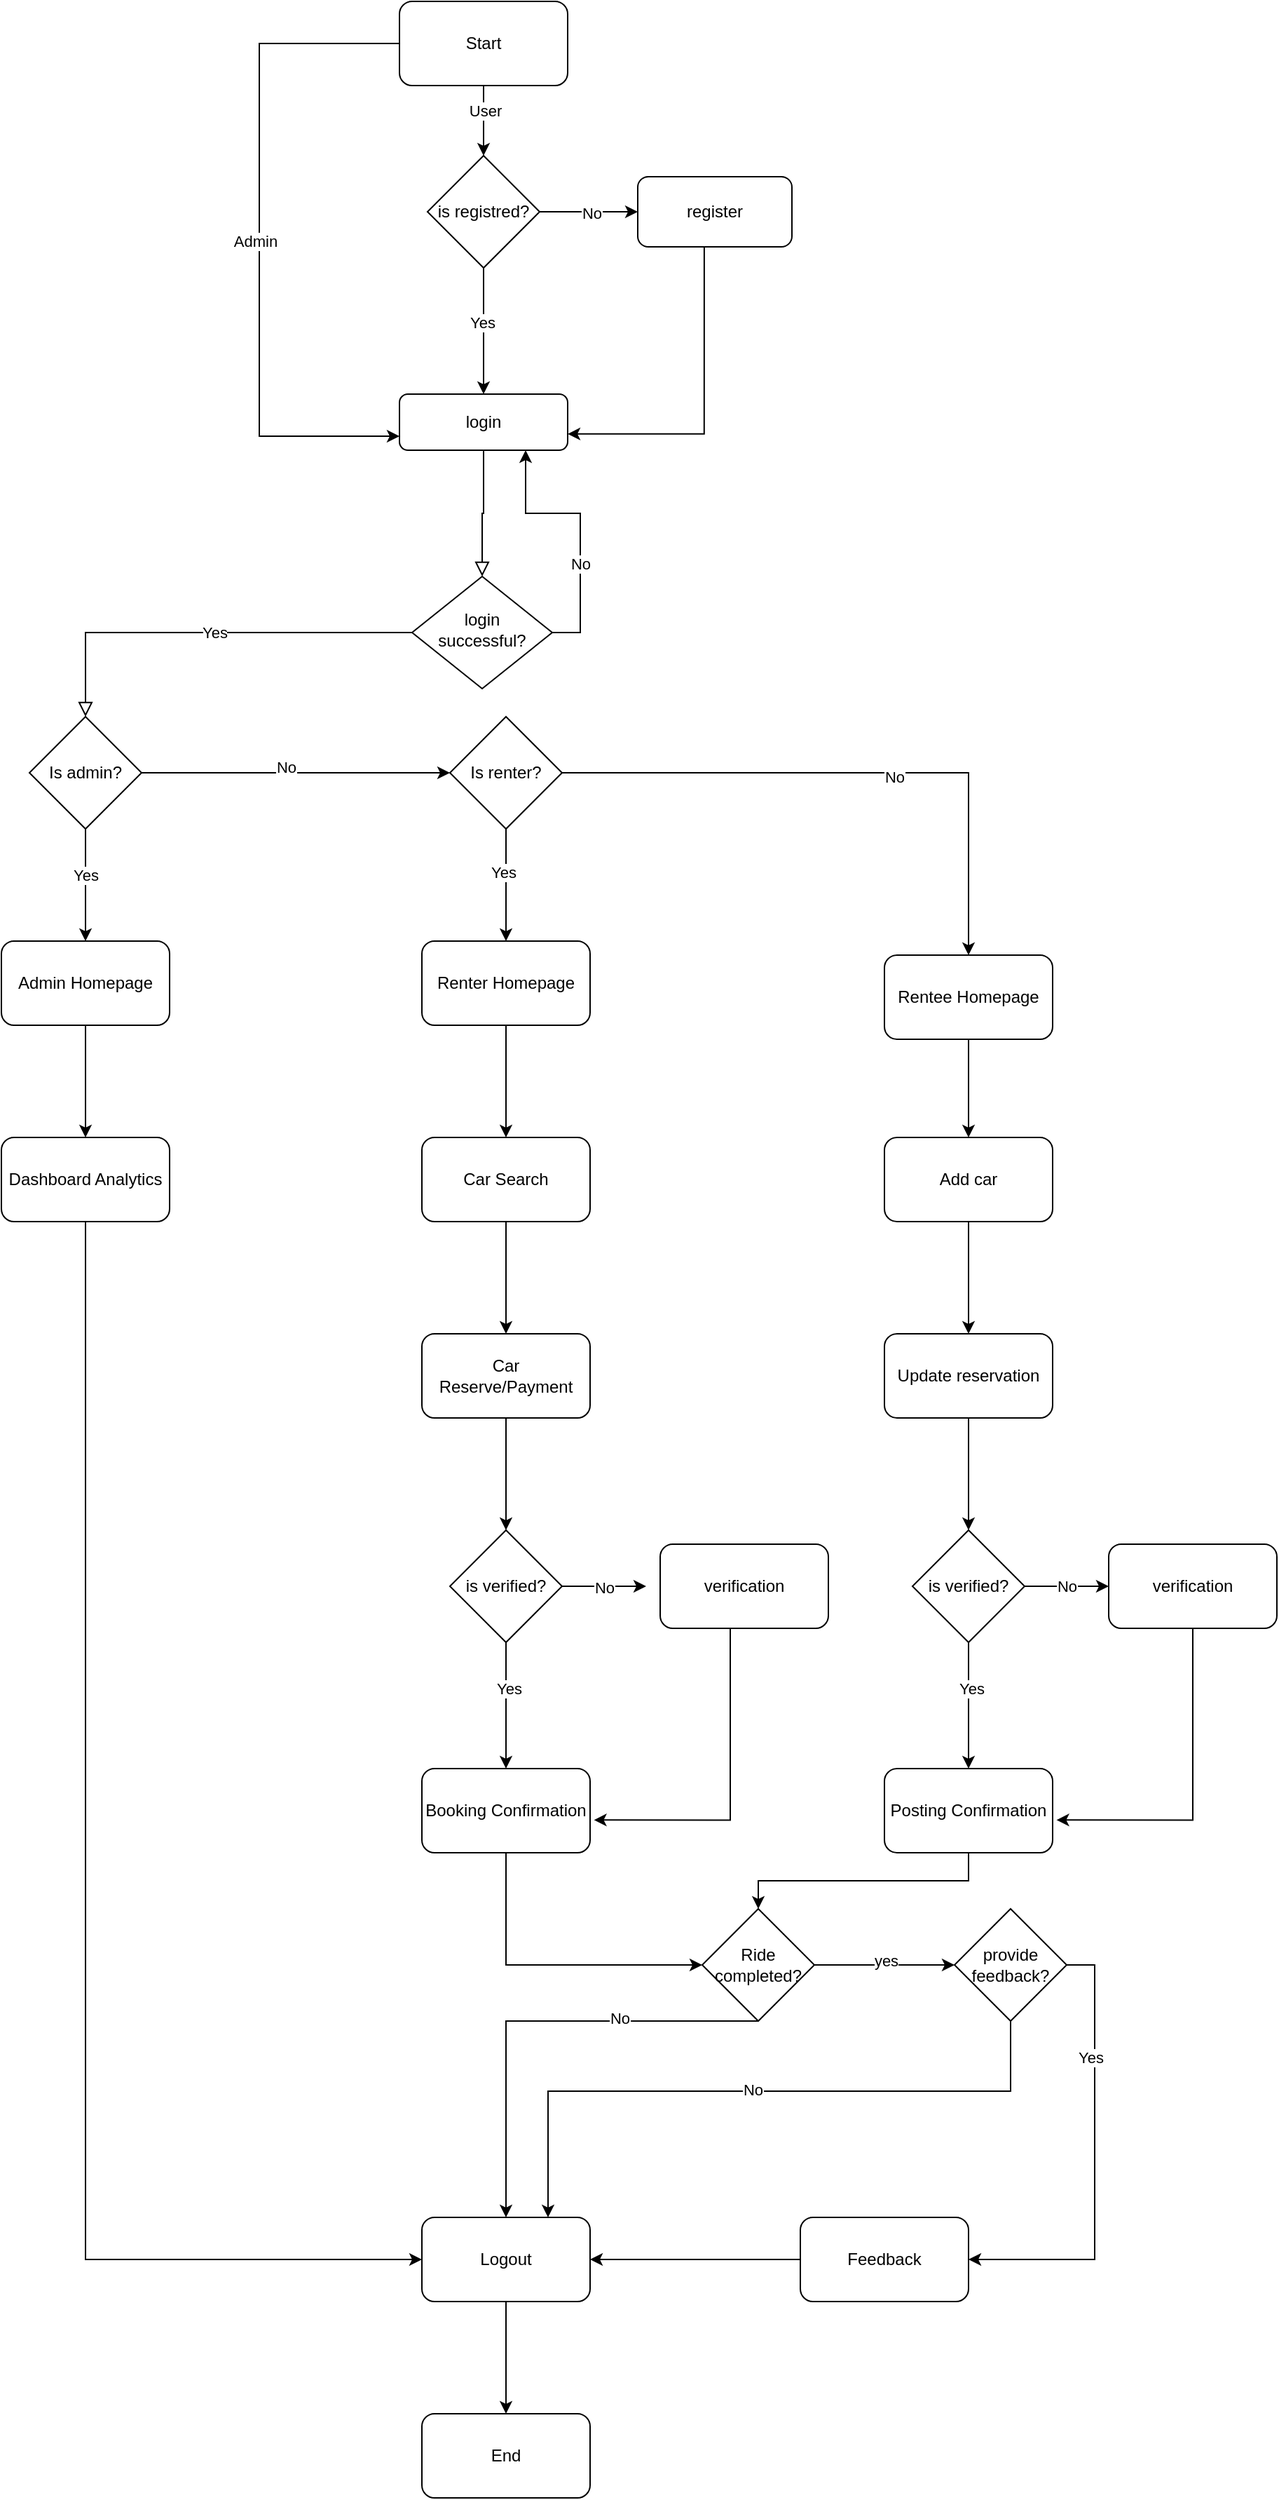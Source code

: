 <mxfile version="22.0.7" type="device">
  <diagram id="C5RBs43oDa-KdzZeNtuy" name="Page-1">
    <mxGraphModel dx="1075" dy="1640" grid="1" gridSize="10" guides="1" tooltips="1" connect="1" arrows="1" fold="1" page="1" pageScale="1" pageWidth="827" pageHeight="1169" math="0" shadow="0">
      <root>
        <mxCell id="WIyWlLk6GJQsqaUBKTNV-0" />
        <mxCell id="WIyWlLk6GJQsqaUBKTNV-1" parent="WIyWlLk6GJQsqaUBKTNV-0" />
        <mxCell id="WIyWlLk6GJQsqaUBKTNV-2" value="" style="rounded=0;html=1;jettySize=auto;orthogonalLoop=1;fontSize=11;endArrow=block;endFill=0;endSize=8;strokeWidth=1;shadow=0;labelBackgroundColor=none;edgeStyle=orthogonalEdgeStyle;" parent="WIyWlLk6GJQsqaUBKTNV-1" source="WIyWlLk6GJQsqaUBKTNV-3" target="WIyWlLk6GJQsqaUBKTNV-6" edge="1">
          <mxGeometry relative="1" as="geometry">
            <mxPoint x="384" y="80" as="targetPoint" />
          </mxGeometry>
        </mxCell>
        <mxCell id="WIyWlLk6GJQsqaUBKTNV-3" value="login" style="rounded=1;whiteSpace=wrap;html=1;fontSize=12;glass=0;strokeWidth=1;shadow=0;" parent="WIyWlLk6GJQsqaUBKTNV-1" vertex="1">
          <mxGeometry x="324" width="120" height="40" as="geometry" />
        </mxCell>
        <mxCell id="9n8LnPKbRWAZ-TGRdjwU-104" style="edgeStyle=orthogonalEdgeStyle;rounded=0;orthogonalLoop=1;jettySize=auto;html=1;exitX=1;exitY=0.5;exitDx=0;exitDy=0;entryX=0.75;entryY=1;entryDx=0;entryDy=0;" edge="1" parent="WIyWlLk6GJQsqaUBKTNV-1" source="WIyWlLk6GJQsqaUBKTNV-6" target="WIyWlLk6GJQsqaUBKTNV-3">
          <mxGeometry relative="1" as="geometry" />
        </mxCell>
        <mxCell id="9n8LnPKbRWAZ-TGRdjwU-105" value="No" style="edgeLabel;html=1;align=center;verticalAlign=middle;resizable=0;points=[];" vertex="1" connectable="0" parent="9n8LnPKbRWAZ-TGRdjwU-104">
          <mxGeometry x="-0.266" relative="1" as="geometry">
            <mxPoint as="offset" />
          </mxGeometry>
        </mxCell>
        <mxCell id="WIyWlLk6GJQsqaUBKTNV-6" value="login successful?" style="rhombus;whiteSpace=wrap;html=1;shadow=0;fontFamily=Helvetica;fontSize=12;align=center;strokeWidth=1;spacing=6;spacingTop=-4;" parent="WIyWlLk6GJQsqaUBKTNV-1" vertex="1">
          <mxGeometry x="333" y="130" width="100" height="80" as="geometry" />
        </mxCell>
        <mxCell id="9n8LnPKbRWAZ-TGRdjwU-29" value="" style="edgeStyle=orthogonalEdgeStyle;rounded=0;orthogonalLoop=1;jettySize=auto;html=1;" edge="1" parent="WIyWlLk6GJQsqaUBKTNV-1" source="9n8LnPKbRWAZ-TGRdjwU-25" target="9n8LnPKbRWAZ-TGRdjwU-28">
          <mxGeometry relative="1" as="geometry" />
        </mxCell>
        <mxCell id="9n8LnPKbRWAZ-TGRdjwU-36" value="User" style="edgeLabel;html=1;align=center;verticalAlign=middle;resizable=0;points=[];" vertex="1" connectable="0" parent="9n8LnPKbRWAZ-TGRdjwU-29">
          <mxGeometry x="-0.277" y="1" relative="1" as="geometry">
            <mxPoint as="offset" />
          </mxGeometry>
        </mxCell>
        <mxCell id="9n8LnPKbRWAZ-TGRdjwU-37" style="edgeStyle=orthogonalEdgeStyle;rounded=0;orthogonalLoop=1;jettySize=auto;html=1;exitX=0;exitY=0.5;exitDx=0;exitDy=0;entryX=0;entryY=0.75;entryDx=0;entryDy=0;" edge="1" parent="WIyWlLk6GJQsqaUBKTNV-1" source="9n8LnPKbRWAZ-TGRdjwU-25" target="WIyWlLk6GJQsqaUBKTNV-3">
          <mxGeometry relative="1" as="geometry">
            <Array as="points">
              <mxPoint x="224" y="-250" />
              <mxPoint x="224" y="30" />
            </Array>
          </mxGeometry>
        </mxCell>
        <mxCell id="9n8LnPKbRWAZ-TGRdjwU-38" value="Admin" style="edgeLabel;html=1;align=center;verticalAlign=middle;resizable=0;points=[];" vertex="1" connectable="0" parent="9n8LnPKbRWAZ-TGRdjwU-37">
          <mxGeometry x="0.005" y="-3" relative="1" as="geometry">
            <mxPoint as="offset" />
          </mxGeometry>
        </mxCell>
        <mxCell id="9n8LnPKbRWAZ-TGRdjwU-25" value="Start" style="rounded=1;whiteSpace=wrap;html=1;glass=0;strokeWidth=1;shadow=0;" vertex="1" parent="WIyWlLk6GJQsqaUBKTNV-1">
          <mxGeometry x="324" y="-280" width="120" height="60" as="geometry" />
        </mxCell>
        <mxCell id="9n8LnPKbRWAZ-TGRdjwU-30" value="" style="edgeStyle=orthogonalEdgeStyle;rounded=0;orthogonalLoop=1;jettySize=auto;html=1;" edge="1" parent="WIyWlLk6GJQsqaUBKTNV-1" source="9n8LnPKbRWAZ-TGRdjwU-28" target="WIyWlLk6GJQsqaUBKTNV-3">
          <mxGeometry relative="1" as="geometry" />
        </mxCell>
        <mxCell id="9n8LnPKbRWAZ-TGRdjwU-35" value="Yes" style="edgeLabel;html=1;align=center;verticalAlign=middle;resizable=0;points=[];" vertex="1" connectable="0" parent="9n8LnPKbRWAZ-TGRdjwU-30">
          <mxGeometry x="-0.138" y="-1" relative="1" as="geometry">
            <mxPoint as="offset" />
          </mxGeometry>
        </mxCell>
        <mxCell id="9n8LnPKbRWAZ-TGRdjwU-32" value="" style="edgeStyle=orthogonalEdgeStyle;rounded=0;orthogonalLoop=1;jettySize=auto;html=1;" edge="1" parent="WIyWlLk6GJQsqaUBKTNV-1" source="9n8LnPKbRWAZ-TGRdjwU-28" target="9n8LnPKbRWAZ-TGRdjwU-31">
          <mxGeometry relative="1" as="geometry" />
        </mxCell>
        <mxCell id="9n8LnPKbRWAZ-TGRdjwU-34" value="No" style="edgeLabel;html=1;align=center;verticalAlign=middle;resizable=0;points=[];" vertex="1" connectable="0" parent="9n8LnPKbRWAZ-TGRdjwU-32">
          <mxGeometry x="0.061" y="-1" relative="1" as="geometry">
            <mxPoint as="offset" />
          </mxGeometry>
        </mxCell>
        <mxCell id="9n8LnPKbRWAZ-TGRdjwU-28" value="is registred?" style="rhombus;whiteSpace=wrap;html=1;" vertex="1" parent="WIyWlLk6GJQsqaUBKTNV-1">
          <mxGeometry x="344" y="-170" width="80" height="80" as="geometry" />
        </mxCell>
        <mxCell id="9n8LnPKbRWAZ-TGRdjwU-31" value="register" style="rounded=1;whiteSpace=wrap;html=1;" vertex="1" parent="WIyWlLk6GJQsqaUBKTNV-1">
          <mxGeometry x="494" y="-155" width="110" height="50" as="geometry" />
        </mxCell>
        <mxCell id="9n8LnPKbRWAZ-TGRdjwU-33" style="edgeStyle=orthogonalEdgeStyle;rounded=0;orthogonalLoop=1;jettySize=auto;html=1;entryX=1.063;entryY=0.71;entryDx=0;entryDy=0;entryPerimeter=0;" edge="1" parent="WIyWlLk6GJQsqaUBKTNV-1">
          <mxGeometry relative="1" as="geometry">
            <mxPoint x="541.44" y="-105" as="sourcePoint" />
            <mxPoint x="444" y="28.4" as="targetPoint" />
            <Array as="points">
              <mxPoint x="541.44" y="28" />
            </Array>
          </mxGeometry>
        </mxCell>
        <mxCell id="9n8LnPKbRWAZ-TGRdjwU-42" value="" style="rounded=0;html=1;jettySize=auto;orthogonalLoop=1;fontSize=11;endArrow=block;endFill=0;endSize=8;strokeWidth=1;shadow=0;labelBackgroundColor=none;edgeStyle=orthogonalEdgeStyle;" edge="1" parent="WIyWlLk6GJQsqaUBKTNV-1" source="WIyWlLk6GJQsqaUBKTNV-6" target="9n8LnPKbRWAZ-TGRdjwU-4">
          <mxGeometry y="20" relative="1" as="geometry">
            <mxPoint as="offset" />
            <mxPoint x="220" y="220" as="sourcePoint" />
            <mxPoint x="220" y="290" as="targetPoint" />
          </mxGeometry>
        </mxCell>
        <mxCell id="9n8LnPKbRWAZ-TGRdjwU-107" value="Yes" style="edgeLabel;html=1;align=center;verticalAlign=middle;resizable=0;points=[];" vertex="1" connectable="0" parent="9n8LnPKbRWAZ-TGRdjwU-42">
          <mxGeometry x="-0.036" relative="1" as="geometry">
            <mxPoint as="offset" />
          </mxGeometry>
        </mxCell>
        <mxCell id="9n8LnPKbRWAZ-TGRdjwU-45" value="" style="edgeStyle=orthogonalEdgeStyle;rounded=0;orthogonalLoop=1;jettySize=auto;html=1;" edge="1" parent="WIyWlLk6GJQsqaUBKTNV-1" source="9n8LnPKbRWAZ-TGRdjwU-4" target="9n8LnPKbRWAZ-TGRdjwU-44">
          <mxGeometry relative="1" as="geometry" />
        </mxCell>
        <mxCell id="9n8LnPKbRWAZ-TGRdjwU-46" value="Yes" style="edgeLabel;html=1;align=center;verticalAlign=middle;resizable=0;points=[];" vertex="1" connectable="0" parent="9n8LnPKbRWAZ-TGRdjwU-45">
          <mxGeometry x="-0.188" relative="1" as="geometry">
            <mxPoint as="offset" />
          </mxGeometry>
        </mxCell>
        <mxCell id="9n8LnPKbRWAZ-TGRdjwU-48" value="" style="edgeStyle=orthogonalEdgeStyle;rounded=0;orthogonalLoop=1;jettySize=auto;html=1;" edge="1" parent="WIyWlLk6GJQsqaUBKTNV-1" source="9n8LnPKbRWAZ-TGRdjwU-4" target="9n8LnPKbRWAZ-TGRdjwU-47">
          <mxGeometry relative="1" as="geometry" />
        </mxCell>
        <mxCell id="9n8LnPKbRWAZ-TGRdjwU-52" value="No" style="edgeLabel;html=1;align=center;verticalAlign=middle;resizable=0;points=[];" vertex="1" connectable="0" parent="9n8LnPKbRWAZ-TGRdjwU-48">
          <mxGeometry x="-0.064" y="4" relative="1" as="geometry">
            <mxPoint as="offset" />
          </mxGeometry>
        </mxCell>
        <mxCell id="9n8LnPKbRWAZ-TGRdjwU-4" value="Is admin?" style="rhombus;whiteSpace=wrap;html=1;" vertex="1" parent="WIyWlLk6GJQsqaUBKTNV-1">
          <mxGeometry x="60" y="230" width="80" height="80" as="geometry" />
        </mxCell>
        <mxCell id="9n8LnPKbRWAZ-TGRdjwU-98" value="" style="edgeStyle=orthogonalEdgeStyle;rounded=0;orthogonalLoop=1;jettySize=auto;html=1;" edge="1" parent="WIyWlLk6GJQsqaUBKTNV-1" source="9n8LnPKbRWAZ-TGRdjwU-44" target="9n8LnPKbRWAZ-TGRdjwU-97">
          <mxGeometry relative="1" as="geometry" />
        </mxCell>
        <mxCell id="9n8LnPKbRWAZ-TGRdjwU-44" value="Admin Homepage" style="rounded=1;whiteSpace=wrap;html=1;" vertex="1" parent="WIyWlLk6GJQsqaUBKTNV-1">
          <mxGeometry x="40" y="390" width="120" height="60" as="geometry" />
        </mxCell>
        <mxCell id="9n8LnPKbRWAZ-TGRdjwU-50" value="" style="edgeStyle=orthogonalEdgeStyle;rounded=0;orthogonalLoop=1;jettySize=auto;html=1;" edge="1" parent="WIyWlLk6GJQsqaUBKTNV-1" source="9n8LnPKbRWAZ-TGRdjwU-47" target="9n8LnPKbRWAZ-TGRdjwU-49">
          <mxGeometry relative="1" as="geometry" />
        </mxCell>
        <mxCell id="9n8LnPKbRWAZ-TGRdjwU-51" value="Yes" style="edgeLabel;html=1;align=center;verticalAlign=middle;resizable=0;points=[];" vertex="1" connectable="0" parent="9n8LnPKbRWAZ-TGRdjwU-50">
          <mxGeometry x="-0.229" y="-2" relative="1" as="geometry">
            <mxPoint as="offset" />
          </mxGeometry>
        </mxCell>
        <mxCell id="9n8LnPKbRWAZ-TGRdjwU-55" value="" style="edgeStyle=orthogonalEdgeStyle;rounded=0;orthogonalLoop=1;jettySize=auto;html=1;" edge="1" parent="WIyWlLk6GJQsqaUBKTNV-1" source="9n8LnPKbRWAZ-TGRdjwU-47" target="9n8LnPKbRWAZ-TGRdjwU-54">
          <mxGeometry relative="1" as="geometry" />
        </mxCell>
        <mxCell id="9n8LnPKbRWAZ-TGRdjwU-56" value="No" style="edgeLabel;html=1;align=center;verticalAlign=middle;resizable=0;points=[];" vertex="1" connectable="0" parent="9n8LnPKbRWAZ-TGRdjwU-55">
          <mxGeometry x="0.126" y="-3" relative="1" as="geometry">
            <mxPoint as="offset" />
          </mxGeometry>
        </mxCell>
        <mxCell id="9n8LnPKbRWAZ-TGRdjwU-47" value="Is renter?" style="rhombus;whiteSpace=wrap;html=1;" vertex="1" parent="WIyWlLk6GJQsqaUBKTNV-1">
          <mxGeometry x="360" y="230" width="80" height="80" as="geometry" />
        </mxCell>
        <mxCell id="9n8LnPKbRWAZ-TGRdjwU-58" value="" style="edgeStyle=orthogonalEdgeStyle;rounded=0;orthogonalLoop=1;jettySize=auto;html=1;" edge="1" parent="WIyWlLk6GJQsqaUBKTNV-1" source="9n8LnPKbRWAZ-TGRdjwU-49" target="9n8LnPKbRWAZ-TGRdjwU-57">
          <mxGeometry relative="1" as="geometry" />
        </mxCell>
        <mxCell id="9n8LnPKbRWAZ-TGRdjwU-49" value="Renter Homepage" style="rounded=1;whiteSpace=wrap;html=1;" vertex="1" parent="WIyWlLk6GJQsqaUBKTNV-1">
          <mxGeometry x="340" y="390" width="120" height="60" as="geometry" />
        </mxCell>
        <mxCell id="9n8LnPKbRWAZ-TGRdjwU-96" value="" style="edgeStyle=orthogonalEdgeStyle;rounded=0;orthogonalLoop=1;jettySize=auto;html=1;" edge="1" parent="WIyWlLk6GJQsqaUBKTNV-1" source="9n8LnPKbRWAZ-TGRdjwU-54" target="9n8LnPKbRWAZ-TGRdjwU-86">
          <mxGeometry relative="1" as="geometry" />
        </mxCell>
        <mxCell id="9n8LnPKbRWAZ-TGRdjwU-54" value="Rentee Homepage" style="rounded=1;whiteSpace=wrap;html=1;" vertex="1" parent="WIyWlLk6GJQsqaUBKTNV-1">
          <mxGeometry x="670" y="400" width="120" height="60" as="geometry" />
        </mxCell>
        <mxCell id="9n8LnPKbRWAZ-TGRdjwU-60" value="" style="edgeStyle=orthogonalEdgeStyle;rounded=0;orthogonalLoop=1;jettySize=auto;html=1;" edge="1" parent="WIyWlLk6GJQsqaUBKTNV-1" source="9n8LnPKbRWAZ-TGRdjwU-57" target="9n8LnPKbRWAZ-TGRdjwU-59">
          <mxGeometry relative="1" as="geometry" />
        </mxCell>
        <mxCell id="9n8LnPKbRWAZ-TGRdjwU-57" value="Car Search" style="rounded=1;whiteSpace=wrap;html=1;" vertex="1" parent="WIyWlLk6GJQsqaUBKTNV-1">
          <mxGeometry x="340" y="530" width="120" height="60" as="geometry" />
        </mxCell>
        <mxCell id="9n8LnPKbRWAZ-TGRdjwU-65" style="edgeStyle=orthogonalEdgeStyle;rounded=0;orthogonalLoop=1;jettySize=auto;html=1;entryX=0.5;entryY=0;entryDx=0;entryDy=0;" edge="1" parent="WIyWlLk6GJQsqaUBKTNV-1" source="9n8LnPKbRWAZ-TGRdjwU-59" target="9n8LnPKbRWAZ-TGRdjwU-63">
          <mxGeometry relative="1" as="geometry" />
        </mxCell>
        <mxCell id="9n8LnPKbRWAZ-TGRdjwU-59" value="Car Reserve/Payment" style="rounded=1;whiteSpace=wrap;html=1;" vertex="1" parent="WIyWlLk6GJQsqaUBKTNV-1">
          <mxGeometry x="340" y="670" width="120" height="60" as="geometry" />
        </mxCell>
        <mxCell id="9n8LnPKbRWAZ-TGRdjwU-68" value="No" style="edgeStyle=orthogonalEdgeStyle;rounded=0;orthogonalLoop=1;jettySize=auto;html=1;" edge="1" parent="WIyWlLk6GJQsqaUBKTNV-1" source="9n8LnPKbRWAZ-TGRdjwU-63">
          <mxGeometry relative="1" as="geometry">
            <mxPoint x="500" y="850" as="targetPoint" />
          </mxGeometry>
        </mxCell>
        <mxCell id="9n8LnPKbRWAZ-TGRdjwU-71" value="" style="edgeStyle=orthogonalEdgeStyle;rounded=0;orthogonalLoop=1;jettySize=auto;html=1;" edge="1" parent="WIyWlLk6GJQsqaUBKTNV-1" source="9n8LnPKbRWAZ-TGRdjwU-63" target="9n8LnPKbRWAZ-TGRdjwU-70">
          <mxGeometry relative="1" as="geometry" />
        </mxCell>
        <mxCell id="9n8LnPKbRWAZ-TGRdjwU-72" value="Yes" style="edgeLabel;html=1;align=center;verticalAlign=middle;resizable=0;points=[];" vertex="1" connectable="0" parent="9n8LnPKbRWAZ-TGRdjwU-71">
          <mxGeometry x="-0.283" y="2" relative="1" as="geometry">
            <mxPoint as="offset" />
          </mxGeometry>
        </mxCell>
        <mxCell id="9n8LnPKbRWAZ-TGRdjwU-63" value="is verified?" style="rhombus;whiteSpace=wrap;html=1;" vertex="1" parent="WIyWlLk6GJQsqaUBKTNV-1">
          <mxGeometry x="360" y="810" width="80" height="80" as="geometry" />
        </mxCell>
        <mxCell id="9n8LnPKbRWAZ-TGRdjwU-67" value="verification" style="rounded=1;whiteSpace=wrap;html=1;" vertex="1" parent="WIyWlLk6GJQsqaUBKTNV-1">
          <mxGeometry x="510" y="820" width="120" height="60" as="geometry" />
        </mxCell>
        <mxCell id="9n8LnPKbRWAZ-TGRdjwU-111" style="edgeStyle=orthogonalEdgeStyle;rounded=0;orthogonalLoop=1;jettySize=auto;html=1;exitX=0.5;exitY=1;exitDx=0;exitDy=0;entryX=0;entryY=0.5;entryDx=0;entryDy=0;" edge="1" parent="WIyWlLk6GJQsqaUBKTNV-1" source="9n8LnPKbRWAZ-TGRdjwU-70" target="9n8LnPKbRWAZ-TGRdjwU-110">
          <mxGeometry relative="1" as="geometry" />
        </mxCell>
        <mxCell id="9n8LnPKbRWAZ-TGRdjwU-70" value="Booking Confirmation" style="rounded=1;whiteSpace=wrap;html=1;" vertex="1" parent="WIyWlLk6GJQsqaUBKTNV-1">
          <mxGeometry x="340" y="980" width="120" height="60" as="geometry" />
        </mxCell>
        <mxCell id="9n8LnPKbRWAZ-TGRdjwU-73" style="edgeStyle=orthogonalEdgeStyle;rounded=0;orthogonalLoop=1;jettySize=auto;html=1;entryX=1.023;entryY=0.611;entryDx=0;entryDy=0;entryPerimeter=0;" edge="1" parent="WIyWlLk6GJQsqaUBKTNV-1" target="9n8LnPKbRWAZ-TGRdjwU-70">
          <mxGeometry relative="1" as="geometry">
            <mxPoint x="560" y="880" as="sourcePoint" />
            <Array as="points">
              <mxPoint x="560" y="1017" />
            </Array>
          </mxGeometry>
        </mxCell>
        <mxCell id="9n8LnPKbRWAZ-TGRdjwU-85" value="" style="edgeStyle=orthogonalEdgeStyle;rounded=0;orthogonalLoop=1;jettySize=auto;html=1;" edge="1" parent="WIyWlLk6GJQsqaUBKTNV-1" source="9n8LnPKbRWAZ-TGRdjwU-86" target="9n8LnPKbRWAZ-TGRdjwU-88">
          <mxGeometry relative="1" as="geometry" />
        </mxCell>
        <mxCell id="9n8LnPKbRWAZ-TGRdjwU-86" value="Add car" style="rounded=1;whiteSpace=wrap;html=1;" vertex="1" parent="WIyWlLk6GJQsqaUBKTNV-1">
          <mxGeometry x="670" y="530" width="120" height="60" as="geometry" />
        </mxCell>
        <mxCell id="9n8LnPKbRWAZ-TGRdjwU-87" style="edgeStyle=orthogonalEdgeStyle;rounded=0;orthogonalLoop=1;jettySize=auto;html=1;entryX=0.5;entryY=0;entryDx=0;entryDy=0;" edge="1" parent="WIyWlLk6GJQsqaUBKTNV-1" source="9n8LnPKbRWAZ-TGRdjwU-88" target="9n8LnPKbRWAZ-TGRdjwU-92">
          <mxGeometry relative="1" as="geometry" />
        </mxCell>
        <mxCell id="9n8LnPKbRWAZ-TGRdjwU-88" value="Update reservation" style="rounded=1;whiteSpace=wrap;html=1;" vertex="1" parent="WIyWlLk6GJQsqaUBKTNV-1">
          <mxGeometry x="670" y="670" width="120" height="60" as="geometry" />
        </mxCell>
        <mxCell id="9n8LnPKbRWAZ-TGRdjwU-89" value="No" style="edgeStyle=orthogonalEdgeStyle;rounded=0;orthogonalLoop=1;jettySize=auto;html=1;" edge="1" parent="WIyWlLk6GJQsqaUBKTNV-1" source="9n8LnPKbRWAZ-TGRdjwU-92" target="9n8LnPKbRWAZ-TGRdjwU-93">
          <mxGeometry relative="1" as="geometry" />
        </mxCell>
        <mxCell id="9n8LnPKbRWAZ-TGRdjwU-90" value="" style="edgeStyle=orthogonalEdgeStyle;rounded=0;orthogonalLoop=1;jettySize=auto;html=1;" edge="1" parent="WIyWlLk6GJQsqaUBKTNV-1" source="9n8LnPKbRWAZ-TGRdjwU-92" target="9n8LnPKbRWAZ-TGRdjwU-94">
          <mxGeometry relative="1" as="geometry" />
        </mxCell>
        <mxCell id="9n8LnPKbRWAZ-TGRdjwU-91" value="Yes" style="edgeLabel;html=1;align=center;verticalAlign=middle;resizable=0;points=[];" vertex="1" connectable="0" parent="9n8LnPKbRWAZ-TGRdjwU-90">
          <mxGeometry x="-0.283" y="2" relative="1" as="geometry">
            <mxPoint as="offset" />
          </mxGeometry>
        </mxCell>
        <mxCell id="9n8LnPKbRWAZ-TGRdjwU-92" value="is verified?" style="rhombus;whiteSpace=wrap;html=1;" vertex="1" parent="WIyWlLk6GJQsqaUBKTNV-1">
          <mxGeometry x="690" y="810" width="80" height="80" as="geometry" />
        </mxCell>
        <mxCell id="9n8LnPKbRWAZ-TGRdjwU-93" value="verification" style="rounded=1;whiteSpace=wrap;html=1;" vertex="1" parent="WIyWlLk6GJQsqaUBKTNV-1">
          <mxGeometry x="830" y="820" width="120" height="60" as="geometry" />
        </mxCell>
        <mxCell id="9n8LnPKbRWAZ-TGRdjwU-114" style="edgeStyle=orthogonalEdgeStyle;rounded=0;orthogonalLoop=1;jettySize=auto;html=1;exitX=0.5;exitY=1;exitDx=0;exitDy=0;entryX=0.5;entryY=0;entryDx=0;entryDy=0;" edge="1" parent="WIyWlLk6GJQsqaUBKTNV-1" source="9n8LnPKbRWAZ-TGRdjwU-94" target="9n8LnPKbRWAZ-TGRdjwU-110">
          <mxGeometry relative="1" as="geometry" />
        </mxCell>
        <mxCell id="9n8LnPKbRWAZ-TGRdjwU-94" value="Posting Confirmation" style="rounded=1;whiteSpace=wrap;html=1;" vertex="1" parent="WIyWlLk6GJQsqaUBKTNV-1">
          <mxGeometry x="670" y="980" width="120" height="60" as="geometry" />
        </mxCell>
        <mxCell id="9n8LnPKbRWAZ-TGRdjwU-95" style="edgeStyle=orthogonalEdgeStyle;rounded=0;orthogonalLoop=1;jettySize=auto;html=1;entryX=1.023;entryY=0.611;entryDx=0;entryDy=0;entryPerimeter=0;" edge="1" parent="WIyWlLk6GJQsqaUBKTNV-1" source="9n8LnPKbRWAZ-TGRdjwU-93" target="9n8LnPKbRWAZ-TGRdjwU-94">
          <mxGeometry relative="1" as="geometry">
            <Array as="points">
              <mxPoint x="890" y="1017" />
            </Array>
          </mxGeometry>
        </mxCell>
        <mxCell id="9n8LnPKbRWAZ-TGRdjwU-100" value="" style="edgeStyle=orthogonalEdgeStyle;rounded=0;orthogonalLoop=1;jettySize=auto;html=1;" edge="1" parent="WIyWlLk6GJQsqaUBKTNV-1" source="9n8LnPKbRWAZ-TGRdjwU-97" target="9n8LnPKbRWAZ-TGRdjwU-99">
          <mxGeometry relative="1" as="geometry">
            <Array as="points">
              <mxPoint x="100" y="1330" />
            </Array>
          </mxGeometry>
        </mxCell>
        <mxCell id="9n8LnPKbRWAZ-TGRdjwU-97" value="Dashboard Analytics" style="rounded=1;whiteSpace=wrap;html=1;" vertex="1" parent="WIyWlLk6GJQsqaUBKTNV-1">
          <mxGeometry x="40" y="530" width="120" height="60" as="geometry" />
        </mxCell>
        <mxCell id="9n8LnPKbRWAZ-TGRdjwU-109" value="" style="edgeStyle=orthogonalEdgeStyle;rounded=0;orthogonalLoop=1;jettySize=auto;html=1;" edge="1" parent="WIyWlLk6GJQsqaUBKTNV-1" source="9n8LnPKbRWAZ-TGRdjwU-99" target="9n8LnPKbRWAZ-TGRdjwU-108">
          <mxGeometry relative="1" as="geometry" />
        </mxCell>
        <mxCell id="9n8LnPKbRWAZ-TGRdjwU-99" value="Logout" style="rounded=1;whiteSpace=wrap;html=1;" vertex="1" parent="WIyWlLk6GJQsqaUBKTNV-1">
          <mxGeometry x="340" y="1300" width="120" height="60" as="geometry" />
        </mxCell>
        <mxCell id="9n8LnPKbRWAZ-TGRdjwU-108" value="End" style="rounded=1;whiteSpace=wrap;html=1;" vertex="1" parent="WIyWlLk6GJQsqaUBKTNV-1">
          <mxGeometry x="340" y="1440" width="120" height="60" as="geometry" />
        </mxCell>
        <mxCell id="9n8LnPKbRWAZ-TGRdjwU-119" style="edgeStyle=orthogonalEdgeStyle;rounded=0;orthogonalLoop=1;jettySize=auto;html=1;exitX=1;exitY=0.5;exitDx=0;exitDy=0;entryX=0;entryY=0.5;entryDx=0;entryDy=0;" edge="1" parent="WIyWlLk6GJQsqaUBKTNV-1" source="9n8LnPKbRWAZ-TGRdjwU-110" target="9n8LnPKbRWAZ-TGRdjwU-116">
          <mxGeometry relative="1" as="geometry" />
        </mxCell>
        <mxCell id="9n8LnPKbRWAZ-TGRdjwU-121" value="yes" style="edgeLabel;html=1;align=center;verticalAlign=middle;resizable=0;points=[];" vertex="1" connectable="0" parent="9n8LnPKbRWAZ-TGRdjwU-119">
          <mxGeometry x="0.016" y="3" relative="1" as="geometry">
            <mxPoint as="offset" />
          </mxGeometry>
        </mxCell>
        <mxCell id="9n8LnPKbRWAZ-TGRdjwU-127" style="edgeStyle=orthogonalEdgeStyle;rounded=0;orthogonalLoop=1;jettySize=auto;html=1;exitX=0.5;exitY=1;exitDx=0;exitDy=0;entryX=0.5;entryY=0;entryDx=0;entryDy=0;" edge="1" parent="WIyWlLk6GJQsqaUBKTNV-1" source="9n8LnPKbRWAZ-TGRdjwU-110" target="9n8LnPKbRWAZ-TGRdjwU-99">
          <mxGeometry relative="1" as="geometry">
            <Array as="points">
              <mxPoint x="400" y="1160" />
            </Array>
          </mxGeometry>
        </mxCell>
        <mxCell id="9n8LnPKbRWAZ-TGRdjwU-128" value="No" style="edgeLabel;html=1;align=center;verticalAlign=middle;resizable=0;points=[];" vertex="1" connectable="0" parent="9n8LnPKbRWAZ-TGRdjwU-127">
          <mxGeometry x="-0.381" y="-2" relative="1" as="geometry">
            <mxPoint as="offset" />
          </mxGeometry>
        </mxCell>
        <mxCell id="9n8LnPKbRWAZ-TGRdjwU-110" value="Ride completed?" style="rhombus;whiteSpace=wrap;html=1;" vertex="1" parent="WIyWlLk6GJQsqaUBKTNV-1">
          <mxGeometry x="540" y="1080" width="80" height="80" as="geometry" />
        </mxCell>
        <mxCell id="9n8LnPKbRWAZ-TGRdjwU-126" style="edgeStyle=orthogonalEdgeStyle;rounded=0;orthogonalLoop=1;jettySize=auto;html=1;exitX=0;exitY=0.5;exitDx=0;exitDy=0;" edge="1" parent="WIyWlLk6GJQsqaUBKTNV-1" source="9n8LnPKbRWAZ-TGRdjwU-112" target="9n8LnPKbRWAZ-TGRdjwU-99">
          <mxGeometry relative="1" as="geometry" />
        </mxCell>
        <mxCell id="9n8LnPKbRWAZ-TGRdjwU-112" value="Feedback" style="rounded=1;whiteSpace=wrap;html=1;" vertex="1" parent="WIyWlLk6GJQsqaUBKTNV-1">
          <mxGeometry x="610" y="1300" width="120" height="60" as="geometry" />
        </mxCell>
        <mxCell id="9n8LnPKbRWAZ-TGRdjwU-124" style="edgeStyle=orthogonalEdgeStyle;rounded=0;orthogonalLoop=1;jettySize=auto;html=1;exitX=0.5;exitY=1;exitDx=0;exitDy=0;entryX=0.75;entryY=0;entryDx=0;entryDy=0;" edge="1" parent="WIyWlLk6GJQsqaUBKTNV-1" source="9n8LnPKbRWAZ-TGRdjwU-116" target="9n8LnPKbRWAZ-TGRdjwU-99">
          <mxGeometry relative="1" as="geometry">
            <Array as="points">
              <mxPoint x="760" y="1210" />
              <mxPoint x="430" y="1210" />
            </Array>
          </mxGeometry>
        </mxCell>
        <mxCell id="9n8LnPKbRWAZ-TGRdjwU-125" value="No" style="edgeLabel;html=1;align=center;verticalAlign=middle;resizable=0;points=[];" vertex="1" connectable="0" parent="9n8LnPKbRWAZ-TGRdjwU-124">
          <mxGeometry x="-0.005" y="-1" relative="1" as="geometry">
            <mxPoint as="offset" />
          </mxGeometry>
        </mxCell>
        <mxCell id="9n8LnPKbRWAZ-TGRdjwU-116" value="provide feedback?" style="rhombus;whiteSpace=wrap;html=1;" vertex="1" parent="WIyWlLk6GJQsqaUBKTNV-1">
          <mxGeometry x="720" y="1080" width="80" height="80" as="geometry" />
        </mxCell>
        <mxCell id="9n8LnPKbRWAZ-TGRdjwU-120" style="edgeStyle=orthogonalEdgeStyle;rounded=0;orthogonalLoop=1;jettySize=auto;html=1;exitX=1;exitY=0.5;exitDx=0;exitDy=0;" edge="1" parent="WIyWlLk6GJQsqaUBKTNV-1" source="9n8LnPKbRWAZ-TGRdjwU-116">
          <mxGeometry relative="1" as="geometry">
            <mxPoint x="810" y="1130" as="sourcePoint" />
            <mxPoint x="730" y="1330" as="targetPoint" />
            <Array as="points">
              <mxPoint x="820" y="1120" />
              <mxPoint x="820" y="1330" />
            </Array>
          </mxGeometry>
        </mxCell>
        <mxCell id="9n8LnPKbRWAZ-TGRdjwU-123" value="Yes" style="edgeLabel;html=1;align=center;verticalAlign=middle;resizable=0;points=[];" vertex="1" connectable="0" parent="9n8LnPKbRWAZ-TGRdjwU-120">
          <mxGeometry x="-0.462" y="-3" relative="1" as="geometry">
            <mxPoint as="offset" />
          </mxGeometry>
        </mxCell>
      </root>
    </mxGraphModel>
  </diagram>
</mxfile>
